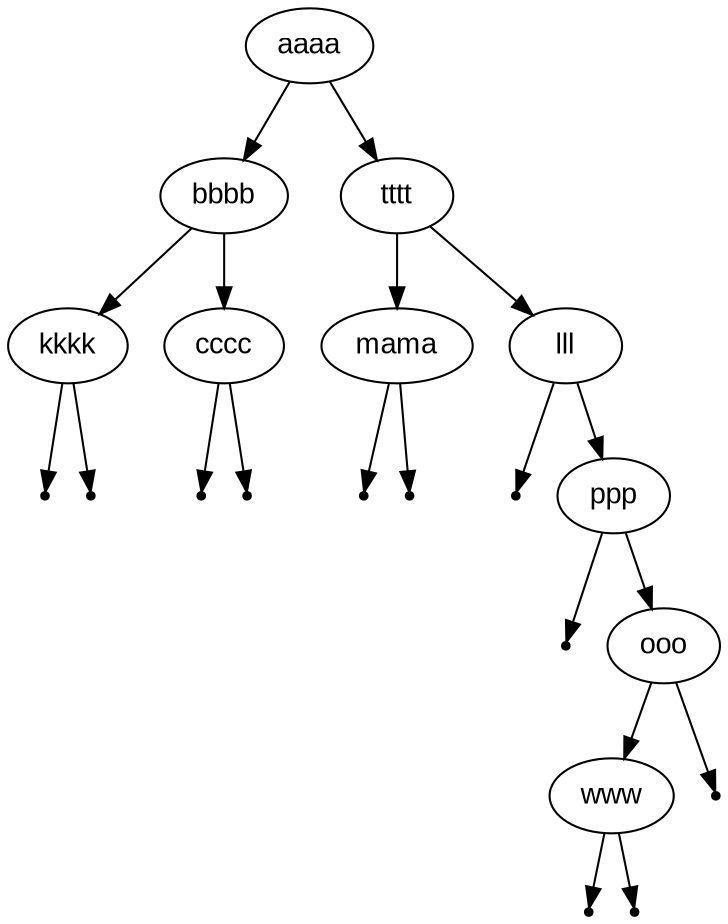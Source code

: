 digraph BST {
    node [fontname="Arial"];
    aaaa -> bbbb;
    bbbb -> kkkk;
    null0 [shape=point];
    kkkk -> null0;
    null1 [shape=point];
    kkkk -> null1;
    bbbb -> cccc;
    null2 [shape=point];
    cccc -> null2;
    null3 [shape=point];
    cccc -> null3;
    aaaa -> tttt;
    tttt -> mama;
    null4 [shape=point];
    mama -> null4;
    null5 [shape=point];
    mama -> null5;
    tttt -> lll;
    null6 [shape=point];
    lll -> null6;
    lll -> ppp;
    null7 [shape=point];
    ppp -> null7;
    ppp -> ooo;
    ooo -> www;
    null8 [shape=point];
    www -> null8;
    null9 [shape=point];
    www -> null9;
    null10 [shape=point];
    ooo -> null10;
}
